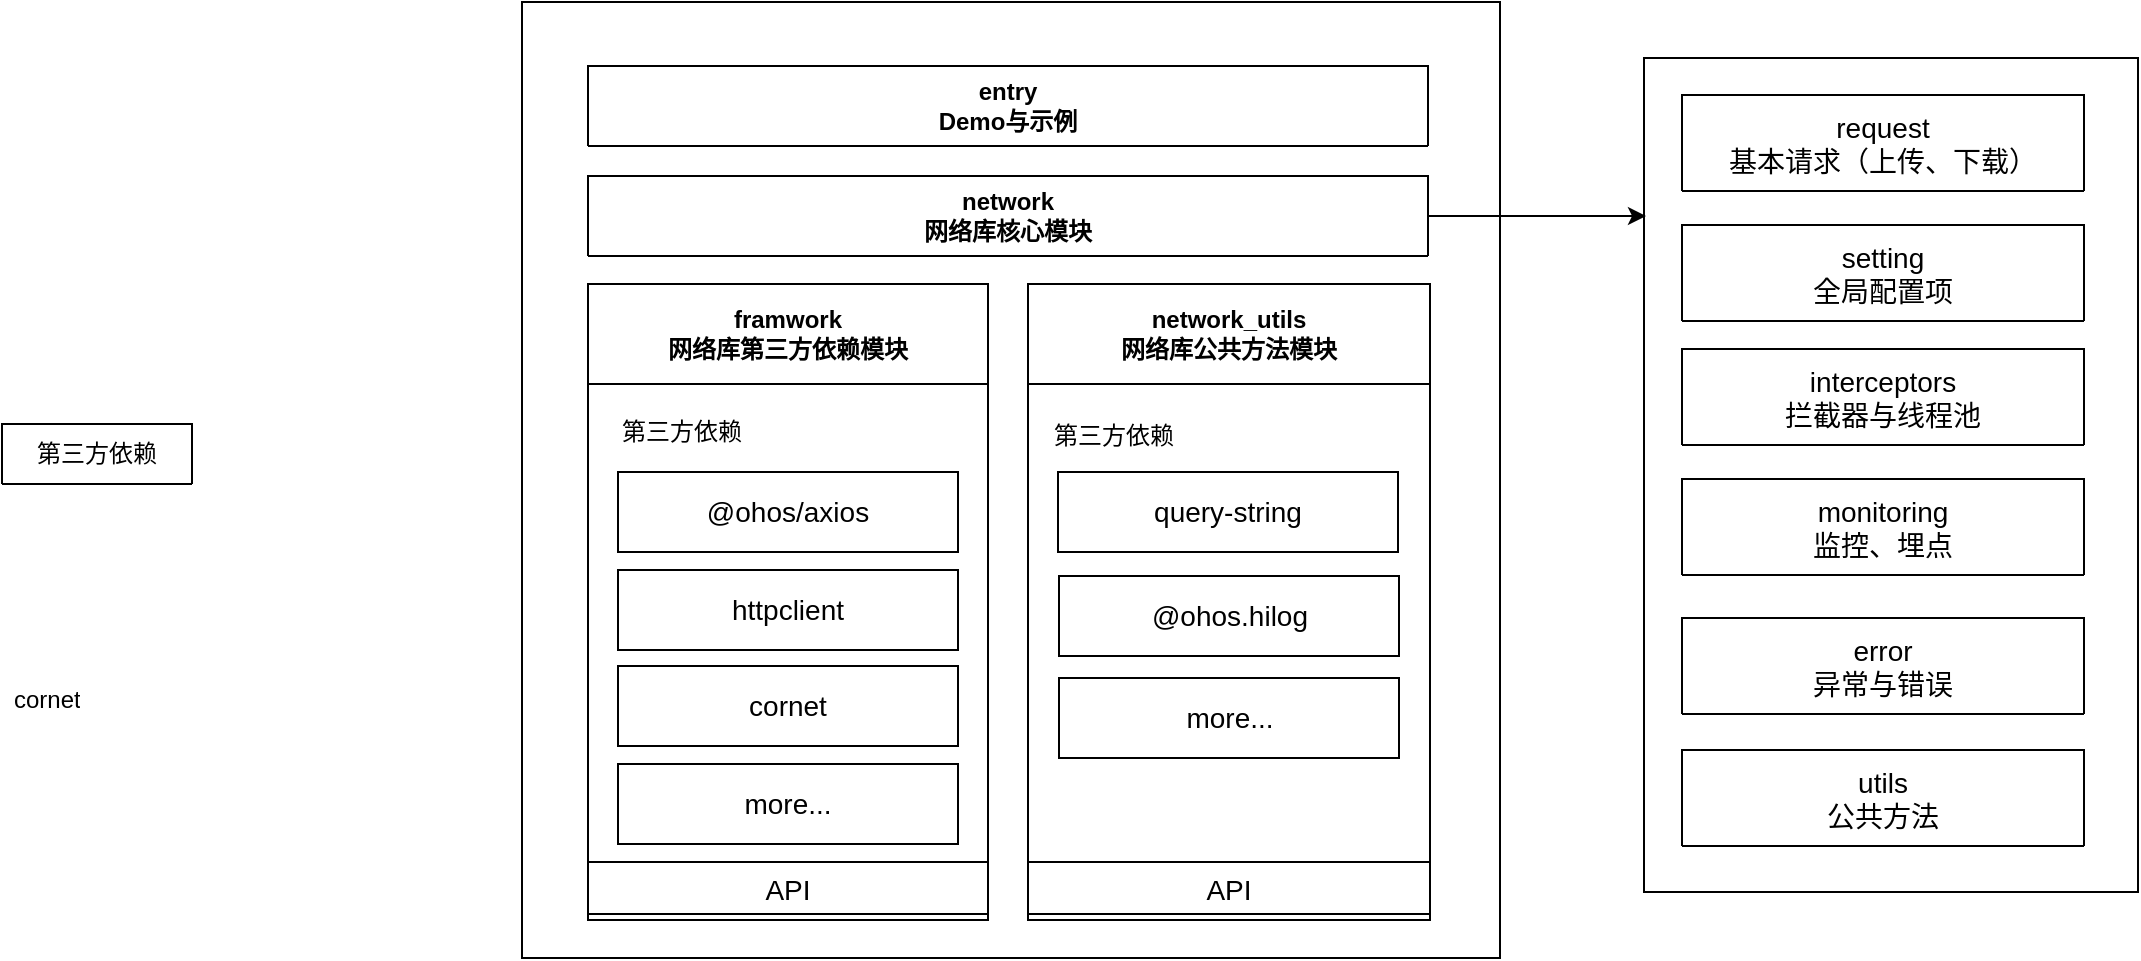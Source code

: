 <mxfile version="22.1.16" type="github">
  <diagram name="第 1 页" id="wJkj5fOoJ11qg7BTNZWh">
    <mxGraphModel dx="1312" dy="1074" grid="0" gridSize="10" guides="1" tooltips="1" connect="1" arrows="1" fold="1" page="0" pageScale="1" pageWidth="827" pageHeight="1169" math="0" shadow="0">
      <root>
        <mxCell id="0" />
        <mxCell id="1" parent="0" />
        <mxCell id="SBuVG_I4WXoMHMLNgs3m-62" value="" style="rounded=0;whiteSpace=wrap;html=1;" vertex="1" parent="1">
          <mxGeometry x="1058" y="137" width="247" height="417" as="geometry" />
        </mxCell>
        <mxCell id="SBuVG_I4WXoMHMLNgs3m-40" value="" style="rounded=0;whiteSpace=wrap;html=1;" vertex="1" parent="1">
          <mxGeometry x="497" y="109" width="489" height="478" as="geometry" />
        </mxCell>
        <mxCell id="SBuVG_I4WXoMHMLNgs3m-39" style="edgeStyle=orthogonalEdgeStyle;rounded=0;orthogonalLoop=1;jettySize=auto;html=1;exitX=1;exitY=0.5;exitDx=0;exitDy=0;" edge="1" parent="1" source="SBuVG_I4WXoMHMLNgs3m-8">
          <mxGeometry relative="1" as="geometry">
            <mxPoint x="1059" y="216" as="targetPoint" />
          </mxGeometry>
        </mxCell>
        <mxCell id="SBuVG_I4WXoMHMLNgs3m-8" value="network&lt;br&gt;网络库核心模块" style="swimlane;whiteSpace=wrap;html=1;startSize=50;" vertex="1" collapsed="1" parent="1">
          <mxGeometry x="530" y="196" width="420" height="40" as="geometry">
            <mxRectangle x="530" y="190" width="410" height="470" as="alternateBounds" />
          </mxGeometry>
        </mxCell>
        <mxCell id="SBuVG_I4WXoMHMLNgs3m-9" value="network_utils&lt;br&gt;网络库公共方法模块" style="swimlane;whiteSpace=wrap;html=1;startSize=50;" vertex="1" parent="1">
          <mxGeometry x="750" y="250" width="201" height="318" as="geometry">
            <mxRectangle x="750" y="250" width="180" height="40" as="alternateBounds" />
          </mxGeometry>
        </mxCell>
        <mxCell id="SBuVG_I4WXoMHMLNgs3m-21" value="API" style="swimlane;fontStyle=0;childLayout=stackLayout;horizontal=1;startSize=26;horizontalStack=0;resizeParent=1;resizeParentMax=0;resizeLast=0;collapsible=1;marginBottom=0;align=center;fontSize=14;" vertex="1" collapsed="1" parent="SBuVG_I4WXoMHMLNgs3m-9">
          <mxGeometry y="289" width="201" height="29" as="geometry">
            <mxRectangle y="289" width="201" height="116" as="alternateBounds" />
          </mxGeometry>
        </mxCell>
        <mxCell id="SBuVG_I4WXoMHMLNgs3m-22" value="JDLogger" style="text;strokeColor=none;fillColor=none;spacingLeft=4;spacingRight=4;overflow=hidden;rotatable=0;points=[[0,0.5],[1,0.5]];portConstraint=eastwest;fontSize=12;whiteSpace=wrap;html=1;" vertex="1" parent="SBuVG_I4WXoMHMLNgs3m-21">
          <mxGeometry y="26" width="201" height="30" as="geometry" />
        </mxCell>
        <mxCell id="SBuVG_I4WXoMHMLNgs3m-23" value="Utils" style="text;strokeColor=none;fillColor=none;spacingLeft=4;spacingRight=4;overflow=hidden;rotatable=0;points=[[0,0.5],[1,0.5]];portConstraint=eastwest;fontSize=12;whiteSpace=wrap;html=1;" vertex="1" parent="SBuVG_I4WXoMHMLNgs3m-21">
          <mxGeometry y="56" width="201" height="30" as="geometry" />
        </mxCell>
        <mxCell id="SBuVG_I4WXoMHMLNgs3m-24" value="..." style="text;strokeColor=none;fillColor=none;spacingLeft=4;spacingRight=4;overflow=hidden;rotatable=0;points=[[0,0.5],[1,0.5]];portConstraint=eastwest;fontSize=12;whiteSpace=wrap;html=1;" vertex="1" parent="SBuVG_I4WXoMHMLNgs3m-21">
          <mxGeometry y="86" width="201" height="30" as="geometry" />
        </mxCell>
        <mxCell id="SBuVG_I4WXoMHMLNgs3m-37" value="@ohos.hilog" style="rounded=0;whiteSpace=wrap;html=1;fontSize=14;" vertex="1" parent="SBuVG_I4WXoMHMLNgs3m-9">
          <mxGeometry x="15.5" y="146" width="170" height="40" as="geometry" />
        </mxCell>
        <mxCell id="SBuVG_I4WXoMHMLNgs3m-20" value="more..." style="rounded=0;whiteSpace=wrap;html=1;fontSize=14;" vertex="1" parent="SBuVG_I4WXoMHMLNgs3m-9">
          <mxGeometry x="15.5" y="197" width="170" height="40" as="geometry" />
        </mxCell>
        <mxCell id="SBuVG_I4WXoMHMLNgs3m-10" value="framwork&lt;br&gt;网络库第三方依赖模块" style="swimlane;whiteSpace=wrap;html=1;startSize=50;" vertex="1" parent="1">
          <mxGeometry x="530" y="250" width="200" height="318" as="geometry">
            <mxRectangle x="530" y="250" width="180" height="40" as="alternateBounds" />
          </mxGeometry>
        </mxCell>
        <mxCell id="SBuVG_I4WXoMHMLNgs3m-11" value="@ohos/axios" style="rounded=0;whiteSpace=wrap;html=1;fontSize=14;" vertex="1" parent="SBuVG_I4WXoMHMLNgs3m-10">
          <mxGeometry x="15" y="94" width="170" height="40" as="geometry" />
        </mxCell>
        <mxCell id="SBuVG_I4WXoMHMLNgs3m-12" value="httpclient" style="rounded=0;whiteSpace=wrap;html=1;fontSize=14;" vertex="1" parent="1">
          <mxGeometry x="545" y="393" width="170" height="40" as="geometry" />
        </mxCell>
        <mxCell id="SBuVG_I4WXoMHMLNgs3m-13" value="cornet" style="rounded=0;whiteSpace=wrap;html=1;fontSize=14;" vertex="1" parent="1">
          <mxGeometry x="545" y="441" width="170" height="40" as="geometry" />
        </mxCell>
        <mxCell id="SBuVG_I4WXoMHMLNgs3m-15" value="more..." style="rounded=0;whiteSpace=wrap;html=1;fontSize=14;" vertex="1" parent="1">
          <mxGeometry x="545" y="490" width="170" height="40" as="geometry" />
        </mxCell>
        <mxCell id="SBuVG_I4WXoMHMLNgs3m-16" value="query-string" style="rounded=0;whiteSpace=wrap;html=1;fontSize=14;" vertex="1" parent="1">
          <mxGeometry x="765" y="344" width="170" height="40" as="geometry" />
        </mxCell>
        <mxCell id="SBuVG_I4WXoMHMLNgs3m-19" value="entry&lt;br&gt;Demo与示例" style="swimlane;whiteSpace=wrap;html=1;startSize=50;" vertex="1" collapsed="1" parent="1">
          <mxGeometry x="530" y="141" width="420" height="40" as="geometry">
            <mxRectangle x="530" y="190" width="410" height="470" as="alternateBounds" />
          </mxGeometry>
        </mxCell>
        <mxCell id="SBuVG_I4WXoMHMLNgs3m-25" value="第三方依赖" style="swimlane;fontStyle=0;childLayout=stackLayout;horizontal=1;startSize=30;horizontalStack=0;resizeParent=1;resizeParentMax=0;resizeLast=0;collapsible=1;marginBottom=0;whiteSpace=wrap;html=1;" vertex="1" collapsed="1" parent="1">
          <mxGeometry x="237" y="320" width="95" height="30" as="geometry">
            <mxRectangle x="237" y="320" width="140" height="120" as="alternateBounds" />
          </mxGeometry>
        </mxCell>
        <mxCell id="SBuVG_I4WXoMHMLNgs3m-26" value="@ohos/axios" style="text;strokeColor=none;fillColor=none;align=left;verticalAlign=middle;spacingLeft=4;spacingRight=4;overflow=hidden;points=[[0,0.5],[1,0.5]];portConstraint=eastwest;rotatable=0;whiteSpace=wrap;html=1;" vertex="1" parent="SBuVG_I4WXoMHMLNgs3m-25">
          <mxGeometry y="30" width="140" height="30" as="geometry" />
        </mxCell>
        <mxCell id="SBuVG_I4WXoMHMLNgs3m-27" value="httpclient" style="text;strokeColor=none;fillColor=none;align=left;verticalAlign=middle;spacingLeft=4;spacingRight=4;overflow=hidden;points=[[0,0.5],[1,0.5]];portConstraint=eastwest;rotatable=0;whiteSpace=wrap;html=1;" vertex="1" parent="SBuVG_I4WXoMHMLNgs3m-25">
          <mxGeometry y="60" width="140" height="30" as="geometry" />
        </mxCell>
        <mxCell id="SBuVG_I4WXoMHMLNgs3m-28" value="cornet" style="text;strokeColor=none;fillColor=none;align=left;verticalAlign=middle;spacingLeft=4;spacingRight=4;overflow=hidden;points=[[0,0.5],[1,0.5]];portConstraint=eastwest;rotatable=0;whiteSpace=wrap;html=1;" vertex="1" parent="SBuVG_I4WXoMHMLNgs3m-25">
          <mxGeometry y="90" width="140" height="30" as="geometry" />
        </mxCell>
        <mxCell id="SBuVG_I4WXoMHMLNgs3m-29" value="cornet" style="text;strokeColor=none;fillColor=none;align=left;verticalAlign=middle;spacingLeft=4;spacingRight=4;overflow=hidden;points=[[0,0.5],[1,0.5]];portConstraint=eastwest;rotatable=0;whiteSpace=wrap;html=1;" vertex="1" parent="1">
          <mxGeometry x="237" y="443" width="140" height="30" as="geometry" />
        </mxCell>
        <mxCell id="SBuVG_I4WXoMHMLNgs3m-31" value="&lt;span style=&quot;color: rgb(0, 0, 0); font-family: Helvetica; font-size: 12px; font-style: normal; font-variant-ligatures: normal; font-variant-caps: normal; font-weight: 400; letter-spacing: normal; orphans: 2; text-align: center; text-indent: 0px; text-transform: none; widows: 2; word-spacing: 0px; -webkit-text-stroke-width: 0px; background-color: rgb(255, 255, 255); text-decoration-thickness: initial; text-decoration-style: initial; text-decoration-color: initial; float: none; display: inline !important;&quot;&gt;第三方依赖&lt;/span&gt;" style="text;whiteSpace=wrap;html=1;" vertex="1" parent="1">
          <mxGeometry x="545" y="310" width="88" height="36" as="geometry" />
        </mxCell>
        <mxCell id="SBuVG_I4WXoMHMLNgs3m-32" value="API" style="swimlane;fontStyle=0;childLayout=stackLayout;horizontal=1;startSize=26;horizontalStack=0;resizeParent=1;resizeParentMax=0;resizeLast=0;collapsible=1;marginBottom=0;align=center;fontSize=14;" vertex="1" collapsed="1" parent="1">
          <mxGeometry x="530" y="539" width="200" height="29" as="geometry">
            <mxRectangle x="530" y="539" width="201" height="116" as="alternateBounds" />
          </mxGeometry>
        </mxCell>
        <mxCell id="SBuVG_I4WXoMHMLNgs3m-33" value="get" style="text;strokeColor=none;fillColor=none;spacingLeft=4;spacingRight=4;overflow=hidden;rotatable=0;points=[[0,0.5],[1,0.5]];portConstraint=eastwest;fontSize=12;whiteSpace=wrap;html=1;" vertex="1" parent="SBuVG_I4WXoMHMLNgs3m-32">
          <mxGeometry y="26" width="201" height="30" as="geometry" />
        </mxCell>
        <mxCell id="SBuVG_I4WXoMHMLNgs3m-34" value="post" style="text;strokeColor=none;fillColor=none;spacingLeft=4;spacingRight=4;overflow=hidden;rotatable=0;points=[[0,0.5],[1,0.5]];portConstraint=eastwest;fontSize=12;whiteSpace=wrap;html=1;" vertex="1" parent="SBuVG_I4WXoMHMLNgs3m-32">
          <mxGeometry y="56" width="201" height="30" as="geometry" />
        </mxCell>
        <mxCell id="SBuVG_I4WXoMHMLNgs3m-35" value="..." style="text;strokeColor=none;fillColor=none;spacingLeft=4;spacingRight=4;overflow=hidden;rotatable=0;points=[[0,0.5],[1,0.5]];portConstraint=eastwest;fontSize=12;whiteSpace=wrap;html=1;" vertex="1" parent="SBuVG_I4WXoMHMLNgs3m-32">
          <mxGeometry y="86" width="201" height="30" as="geometry" />
        </mxCell>
        <mxCell id="SBuVG_I4WXoMHMLNgs3m-36" value="&lt;span style=&quot;color: rgb(0, 0, 0); font-family: Helvetica; font-size: 12px; font-style: normal; font-variant-ligatures: normal; font-variant-caps: normal; font-weight: 400; letter-spacing: normal; orphans: 2; text-align: center; text-indent: 0px; text-transform: none; widows: 2; word-spacing: 0px; -webkit-text-stroke-width: 0px; background-color: rgb(255, 255, 255); text-decoration-thickness: initial; text-decoration-style: initial; text-decoration-color: initial; float: none; display: inline !important;&quot;&gt;第三方依赖&lt;/span&gt;" style="text;whiteSpace=wrap;html=1;" vertex="1" parent="1">
          <mxGeometry x="761" y="312" width="88" height="36" as="geometry" />
        </mxCell>
        <mxCell id="SBuVG_I4WXoMHMLNgs3m-41" value="request&#xa;基本请求（上传、下载）" style="swimlane;fontStyle=0;childLayout=stackLayout;horizontal=1;startSize=48;horizontalStack=0;resizeParent=1;resizeParentMax=0;resizeLast=0;collapsible=1;marginBottom=0;align=center;fontSize=14;" vertex="1" collapsed="1" parent="1">
          <mxGeometry x="1077" y="155.5" width="201" height="48" as="geometry">
            <mxRectangle x="1115" y="109" width="201" height="138" as="alternateBounds" />
          </mxGeometry>
        </mxCell>
        <mxCell id="SBuVG_I4WXoMHMLNgs3m-42" value="get" style="text;strokeColor=none;fillColor=none;spacingLeft=4;spacingRight=4;overflow=hidden;rotatable=0;points=[[0,0.5],[1,0.5]];portConstraint=eastwest;fontSize=12;whiteSpace=wrap;html=1;" vertex="1" parent="SBuVG_I4WXoMHMLNgs3m-41">
          <mxGeometry y="48" width="201" height="30" as="geometry" />
        </mxCell>
        <mxCell id="SBuVG_I4WXoMHMLNgs3m-43" value="post" style="text;strokeColor=none;fillColor=none;spacingLeft=4;spacingRight=4;overflow=hidden;rotatable=0;points=[[0,0.5],[1,0.5]];portConstraint=eastwest;fontSize=12;whiteSpace=wrap;html=1;" vertex="1" parent="SBuVG_I4WXoMHMLNgs3m-41">
          <mxGeometry y="78" width="201" height="30" as="geometry" />
        </mxCell>
        <mxCell id="SBuVG_I4WXoMHMLNgs3m-44" value="download" style="text;strokeColor=none;fillColor=none;spacingLeft=4;spacingRight=4;overflow=hidden;rotatable=0;points=[[0,0.5],[1,0.5]];portConstraint=eastwest;fontSize=12;whiteSpace=wrap;html=1;" vertex="1" parent="SBuVG_I4WXoMHMLNgs3m-41">
          <mxGeometry y="108" width="201" height="30" as="geometry" />
        </mxCell>
        <mxCell id="SBuVG_I4WXoMHMLNgs3m-45" value="setting&#xa;全局配置项" style="swimlane;fontStyle=0;childLayout=stackLayout;horizontal=1;startSize=48;horizontalStack=0;resizeParent=1;resizeParentMax=0;resizeLast=0;collapsible=1;marginBottom=0;align=center;fontSize=14;" vertex="1" collapsed="1" parent="1">
          <mxGeometry x="1077" y="220.5" width="201" height="48" as="geometry">
            <mxRectangle x="1113" y="196" width="201" height="138" as="alternateBounds" />
          </mxGeometry>
        </mxCell>
        <mxCell id="SBuVG_I4WXoMHMLNgs3m-46" value="JDLogger" style="text;strokeColor=none;fillColor=none;spacingLeft=4;spacingRight=4;overflow=hidden;rotatable=0;points=[[0,0.5],[1,0.5]];portConstraint=eastwest;fontSize=12;whiteSpace=wrap;html=1;" vertex="1" parent="SBuVG_I4WXoMHMLNgs3m-45">
          <mxGeometry y="48" width="201" height="30" as="geometry" />
        </mxCell>
        <mxCell id="SBuVG_I4WXoMHMLNgs3m-47" value="Utils" style="text;strokeColor=none;fillColor=none;spacingLeft=4;spacingRight=4;overflow=hidden;rotatable=0;points=[[0,0.5],[1,0.5]];portConstraint=eastwest;fontSize=12;whiteSpace=wrap;html=1;" vertex="1" parent="SBuVG_I4WXoMHMLNgs3m-45">
          <mxGeometry y="78" width="201" height="30" as="geometry" />
        </mxCell>
        <mxCell id="SBuVG_I4WXoMHMLNgs3m-48" value="..." style="text;strokeColor=none;fillColor=none;spacingLeft=4;spacingRight=4;overflow=hidden;rotatable=0;points=[[0,0.5],[1,0.5]];portConstraint=eastwest;fontSize=12;whiteSpace=wrap;html=1;" vertex="1" parent="SBuVG_I4WXoMHMLNgs3m-45">
          <mxGeometry y="108" width="201" height="30" as="geometry" />
        </mxCell>
        <mxCell id="SBuVG_I4WXoMHMLNgs3m-49" value="interceptors&#xa;拦截器与线程池" style="swimlane;fontStyle=0;childLayout=stackLayout;horizontal=1;startSize=48;horizontalStack=0;resizeParent=1;resizeParentMax=0;resizeLast=0;collapsible=1;marginBottom=0;align=center;fontSize=14;" vertex="1" collapsed="1" parent="1">
          <mxGeometry x="1077" y="282.5" width="201" height="48" as="geometry">
            <mxRectangle x="1113" y="196" width="201" height="138" as="alternateBounds" />
          </mxGeometry>
        </mxCell>
        <mxCell id="SBuVG_I4WXoMHMLNgs3m-50" value="JDLogger" style="text;strokeColor=none;fillColor=none;spacingLeft=4;spacingRight=4;overflow=hidden;rotatable=0;points=[[0,0.5],[1,0.5]];portConstraint=eastwest;fontSize=12;whiteSpace=wrap;html=1;" vertex="1" parent="SBuVG_I4WXoMHMLNgs3m-49">
          <mxGeometry y="48" width="201" height="30" as="geometry" />
        </mxCell>
        <mxCell id="SBuVG_I4WXoMHMLNgs3m-51" value="Utils" style="text;strokeColor=none;fillColor=none;spacingLeft=4;spacingRight=4;overflow=hidden;rotatable=0;points=[[0,0.5],[1,0.5]];portConstraint=eastwest;fontSize=12;whiteSpace=wrap;html=1;" vertex="1" parent="SBuVG_I4WXoMHMLNgs3m-49">
          <mxGeometry y="78" width="201" height="30" as="geometry" />
        </mxCell>
        <mxCell id="SBuVG_I4WXoMHMLNgs3m-52" value="..." style="text;strokeColor=none;fillColor=none;spacingLeft=4;spacingRight=4;overflow=hidden;rotatable=0;points=[[0,0.5],[1,0.5]];portConstraint=eastwest;fontSize=12;whiteSpace=wrap;html=1;" vertex="1" parent="SBuVG_I4WXoMHMLNgs3m-49">
          <mxGeometry y="108" width="201" height="30" as="geometry" />
        </mxCell>
        <mxCell id="SBuVG_I4WXoMHMLNgs3m-53" value="monitoring&#xa;监控、埋点" style="swimlane;fontStyle=0;childLayout=stackLayout;horizontal=1;startSize=48;horizontalStack=0;resizeParent=1;resizeParentMax=0;resizeLast=0;collapsible=1;marginBottom=0;align=center;fontSize=14;" vertex="1" collapsed="1" parent="1">
          <mxGeometry x="1077" y="347.5" width="201" height="48" as="geometry">
            <mxRectangle x="1113" y="196" width="201" height="138" as="alternateBounds" />
          </mxGeometry>
        </mxCell>
        <mxCell id="SBuVG_I4WXoMHMLNgs3m-54" value="JDLogger" style="text;strokeColor=none;fillColor=none;spacingLeft=4;spacingRight=4;overflow=hidden;rotatable=0;points=[[0,0.5],[1,0.5]];portConstraint=eastwest;fontSize=12;whiteSpace=wrap;html=1;" vertex="1" parent="SBuVG_I4WXoMHMLNgs3m-53">
          <mxGeometry y="48" width="201" height="30" as="geometry" />
        </mxCell>
        <mxCell id="SBuVG_I4WXoMHMLNgs3m-55" value="Utils" style="text;strokeColor=none;fillColor=none;spacingLeft=4;spacingRight=4;overflow=hidden;rotatable=0;points=[[0,0.5],[1,0.5]];portConstraint=eastwest;fontSize=12;whiteSpace=wrap;html=1;" vertex="1" parent="SBuVG_I4WXoMHMLNgs3m-53">
          <mxGeometry y="78" width="201" height="30" as="geometry" />
        </mxCell>
        <mxCell id="SBuVG_I4WXoMHMLNgs3m-56" value="..." style="text;strokeColor=none;fillColor=none;spacingLeft=4;spacingRight=4;overflow=hidden;rotatable=0;points=[[0,0.5],[1,0.5]];portConstraint=eastwest;fontSize=12;whiteSpace=wrap;html=1;" vertex="1" parent="SBuVG_I4WXoMHMLNgs3m-53">
          <mxGeometry y="108" width="201" height="30" as="geometry" />
        </mxCell>
        <mxCell id="SBuVG_I4WXoMHMLNgs3m-57" value="utils&#xa;公共方法" style="swimlane;fontStyle=0;childLayout=stackLayout;horizontal=1;startSize=48;horizontalStack=0;resizeParent=1;resizeParentMax=0;resizeLast=0;collapsible=1;marginBottom=0;align=center;fontSize=14;" vertex="1" collapsed="1" parent="1">
          <mxGeometry x="1077" y="483" width="201" height="48" as="geometry">
            <mxRectangle x="1113" y="196" width="201" height="138" as="alternateBounds" />
          </mxGeometry>
        </mxCell>
        <mxCell id="SBuVG_I4WXoMHMLNgs3m-58" value="JDLogger" style="text;strokeColor=none;fillColor=none;spacingLeft=4;spacingRight=4;overflow=hidden;rotatable=0;points=[[0,0.5],[1,0.5]];portConstraint=eastwest;fontSize=12;whiteSpace=wrap;html=1;" vertex="1" parent="SBuVG_I4WXoMHMLNgs3m-57">
          <mxGeometry y="48" width="201" height="30" as="geometry" />
        </mxCell>
        <mxCell id="SBuVG_I4WXoMHMLNgs3m-59" value="Utils" style="text;strokeColor=none;fillColor=none;spacingLeft=4;spacingRight=4;overflow=hidden;rotatable=0;points=[[0,0.5],[1,0.5]];portConstraint=eastwest;fontSize=12;whiteSpace=wrap;html=1;" vertex="1" parent="SBuVG_I4WXoMHMLNgs3m-57">
          <mxGeometry y="78" width="201" height="30" as="geometry" />
        </mxCell>
        <mxCell id="SBuVG_I4WXoMHMLNgs3m-60" value="..." style="text;strokeColor=none;fillColor=none;spacingLeft=4;spacingRight=4;overflow=hidden;rotatable=0;points=[[0,0.5],[1,0.5]];portConstraint=eastwest;fontSize=12;whiteSpace=wrap;html=1;" vertex="1" parent="SBuVG_I4WXoMHMLNgs3m-57">
          <mxGeometry y="108" width="201" height="30" as="geometry" />
        </mxCell>
        <mxCell id="SBuVG_I4WXoMHMLNgs3m-63" value="error&#xa;异常与错误" style="swimlane;fontStyle=0;childLayout=stackLayout;horizontal=1;startSize=48;horizontalStack=0;resizeParent=1;resizeParentMax=0;resizeLast=0;collapsible=1;marginBottom=0;align=center;fontSize=14;" vertex="1" collapsed="1" parent="1">
          <mxGeometry x="1077" y="417" width="201" height="48" as="geometry">
            <mxRectangle x="1113" y="196" width="201" height="138" as="alternateBounds" />
          </mxGeometry>
        </mxCell>
        <mxCell id="SBuVG_I4WXoMHMLNgs3m-64" value="JDLogger" style="text;strokeColor=none;fillColor=none;spacingLeft=4;spacingRight=4;overflow=hidden;rotatable=0;points=[[0,0.5],[1,0.5]];portConstraint=eastwest;fontSize=12;whiteSpace=wrap;html=1;" vertex="1" parent="SBuVG_I4WXoMHMLNgs3m-63">
          <mxGeometry y="48" width="201" height="30" as="geometry" />
        </mxCell>
        <mxCell id="SBuVG_I4WXoMHMLNgs3m-65" value="Utils" style="text;strokeColor=none;fillColor=none;spacingLeft=4;spacingRight=4;overflow=hidden;rotatable=0;points=[[0,0.5],[1,0.5]];portConstraint=eastwest;fontSize=12;whiteSpace=wrap;html=1;" vertex="1" parent="SBuVG_I4WXoMHMLNgs3m-63">
          <mxGeometry y="78" width="201" height="30" as="geometry" />
        </mxCell>
        <mxCell id="SBuVG_I4WXoMHMLNgs3m-66" value="..." style="text;strokeColor=none;fillColor=none;spacingLeft=4;spacingRight=4;overflow=hidden;rotatable=0;points=[[0,0.5],[1,0.5]];portConstraint=eastwest;fontSize=12;whiteSpace=wrap;html=1;" vertex="1" parent="SBuVG_I4WXoMHMLNgs3m-63">
          <mxGeometry y="108" width="201" height="30" as="geometry" />
        </mxCell>
      </root>
    </mxGraphModel>
  </diagram>
</mxfile>
